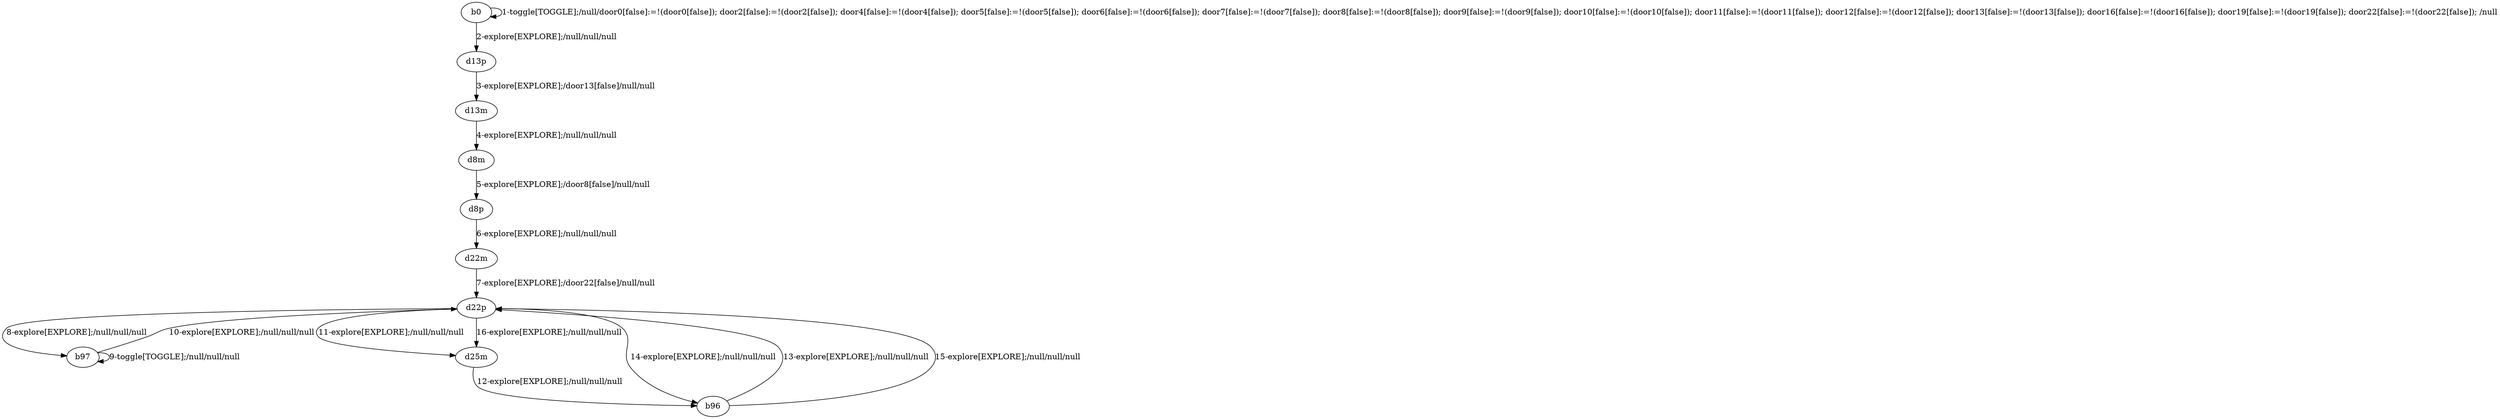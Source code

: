 # Total number of goals covered by this test: 1
# b97 --> b97

digraph g {
"b0" -> "b0" [label = "1-toggle[TOGGLE];/null/door0[false]:=!(door0[false]); door2[false]:=!(door2[false]); door4[false]:=!(door4[false]); door5[false]:=!(door5[false]); door6[false]:=!(door6[false]); door7[false]:=!(door7[false]); door8[false]:=!(door8[false]); door9[false]:=!(door9[false]); door10[false]:=!(door10[false]); door11[false]:=!(door11[false]); door12[false]:=!(door12[false]); door13[false]:=!(door13[false]); door16[false]:=!(door16[false]); door19[false]:=!(door19[false]); door22[false]:=!(door22[false]); /null"];
"b0" -> "d13p" [label = "2-explore[EXPLORE];/null/null/null"];
"d13p" -> "d13m" [label = "3-explore[EXPLORE];/door13[false]/null/null"];
"d13m" -> "d8m" [label = "4-explore[EXPLORE];/null/null/null"];
"d8m" -> "d8p" [label = "5-explore[EXPLORE];/door8[false]/null/null"];
"d8p" -> "d22m" [label = "6-explore[EXPLORE];/null/null/null"];
"d22m" -> "d22p" [label = "7-explore[EXPLORE];/door22[false]/null/null"];
"d22p" -> "b97" [label = "8-explore[EXPLORE];/null/null/null"];
"b97" -> "b97" [label = "9-toggle[TOGGLE];/null/null/null"];
"b97" -> "d22p" [label = "10-explore[EXPLORE];/null/null/null"];
"d22p" -> "d25m" [label = "11-explore[EXPLORE];/null/null/null"];
"d25m" -> "b96" [label = "12-explore[EXPLORE];/null/null/null"];
"b96" -> "d22p" [label = "13-explore[EXPLORE];/null/null/null"];
"d22p" -> "b96" [label = "14-explore[EXPLORE];/null/null/null"];
"b96" -> "d22p" [label = "15-explore[EXPLORE];/null/null/null"];
"d22p" -> "d25m" [label = "16-explore[EXPLORE];/null/null/null"];
}